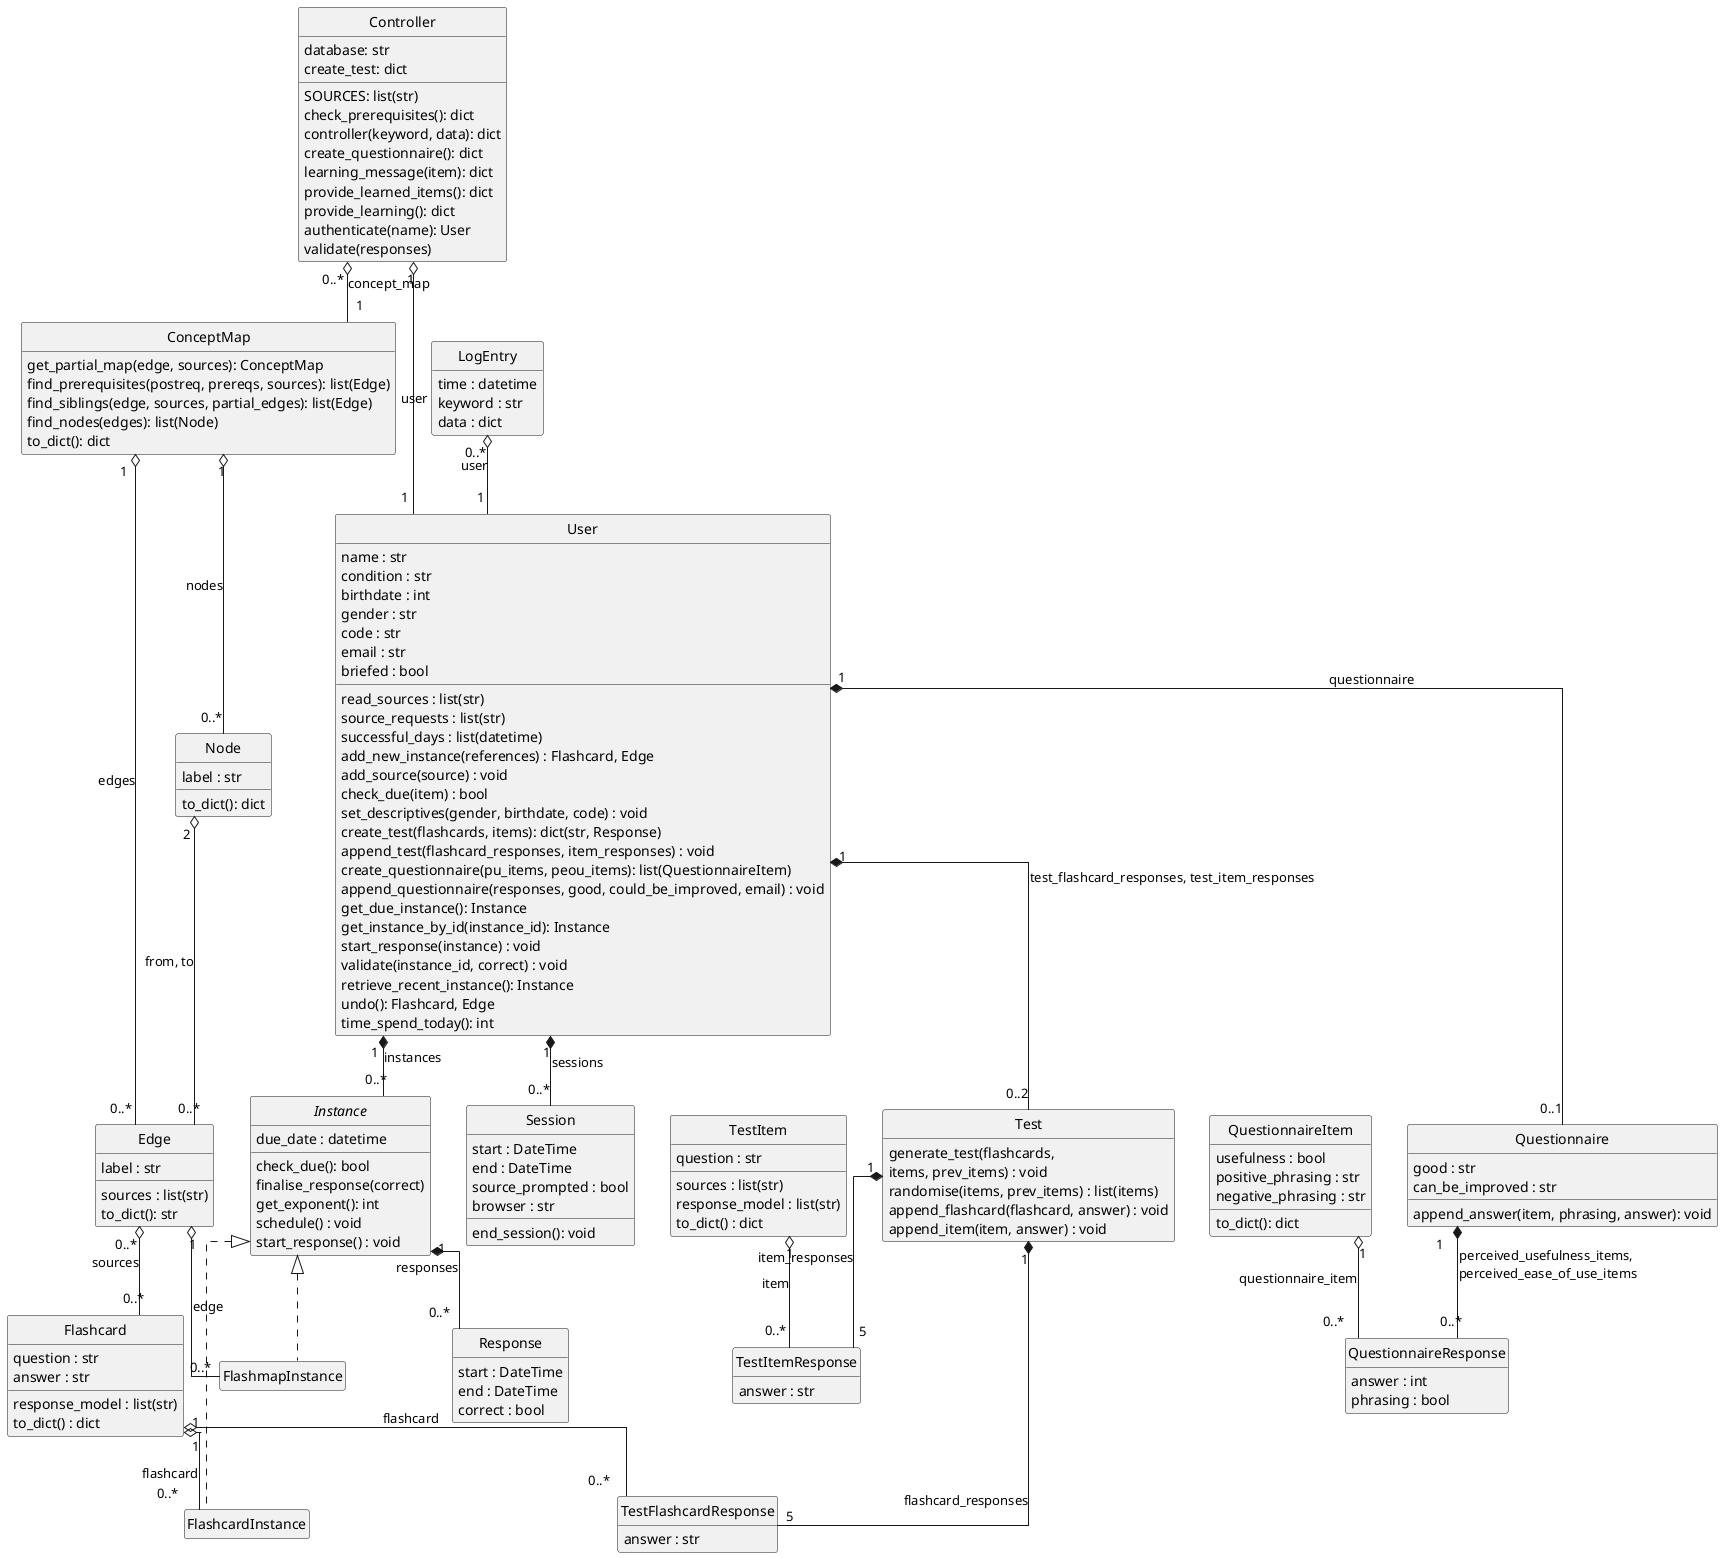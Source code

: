 @startuml
hide empty members
hide circle
skinparam linetype ortho

class Controller {
    database: str
    SOURCES: list(str)
    check_prerequisites(): dict
    controller(keyword, data): dict
    create_questionnaire(): dict
    create_test: dict
    learning_message(item): dict
    provide_learned_items(): dict
    provide_learning(): dict
    authenticate(name): User
    validate(responses) 
}

class ConceptMap {
    get_partial_map(edge, sources): ConceptMap
    find_prerequisites(postreq, prereqs, sources): list(Edge)
    find_siblings(edge, sources, partial_edges): list(Edge)
    find_nodes(edges): list(Node)
    to_dict(): dict
}

Controller "0..*" o-- "1" ConceptMap : concept_map

class Node {
    label : str
    to_dict(): dict
}

ConceptMap "1" o-- "0..*" Node : nodes

class Edge {
    label : str
    sources : list(str)
    to_dict(): str
}

ConceptMap "1" o-- "0..*" Edge : edges
Node "2" o-- "0..*" Edge : from, to

class Flashcard {
    question : str
    answer : str
    response_model : list(str)
    to_dict() : dict
}

Edge "0..*" o-- "0..*" Flashcard : sources 

class User {
    name : str
    condition : str
    birthdate : int
    read_sources : list(str)
    gender : str
    code : str
    email : str
    source_requests : list(str)
    successful_days : list(datetime)
    briefed : bool
    add_new_instance(references) : Flashcard, Edge
    add_source(source) : void
    check_due(item) : bool
    set_descriptives(gender, birthdate, code) : void
    create_test(flashcards, items): dict(str, Response)
    append_test(flashcard_responses, item_responses) : void
    create_questionnaire(pu_items, peou_items): list(QuestionnaireItem)
    append_questionnaire(responses, good, could_be_improved, email) : void
    get_due_instance(): Instance
    get_instance_by_id(instance_id): Instance
    start_response(instance) : void
    validate(instance_id, correct) : void
    retrieve_recent_instance(): Instance
    undo(): Flashcard, Edge
    time_spend_today(): int
}

Controller "1" o-- "1" User : user

class LogEntry {
    time : datetime
    keyword : str
    data : dict
}

LogEntry "0..*" o-- "1" User : user

class Test {
    generate_test(flashcards,\nitems, prev_items) : void
    randomise(items, prev_items) : list(items)
    append_flashcard(flashcard, answer) : void
    append_item(item, answer) : void
}

User "1" *-- "0..2" Test : test_flashcard_responses, test_item_responses

class TestItem {
    question : str
    sources : list(str)
    response_model : list(str)
    to_dict() : dict
}


class TestItemResponse {
    answer : str
}

Test "1" *-- "5" TestItemResponse : item_responses
TestItem "1" o-- "0..*" TestItemResponse : item

class TestFlashcardResponse {
    answer : str
}

Test "1" *-- "5" TestFlashcardResponse: flashcard_responses
Flashcard "1" o-- "0..*" TestFlashcardResponse : flashcard

class QuestionnaireItem {
    usefulness : bool
    positive_phrasing : str
    negative_phrasing : str
    to_dict(): dict
}

class Questionnaire {
    good : str
    can_be_improved : str
    append_answer(item, phrasing, answer): void
}
    
User "1" *-- "0..1" Questionnaire : questionnaire

class QuestionnaireResponse {
    answer : int
    phrasing : bool
}

Questionnaire "1" *-- "0..*" QuestionnaireResponse : perceived_usefulness_items, \nperceived_ease_of_use_items
QuestionnaireItem "1" o-- "0..*" QuestionnaireResponse : questionnaire_item

abstract class Instance {
    due_date : datetime
    check_due(): bool
    finalise_response(correct)
    get_exponent(): int
    schedule() : void
    start_response() : void
}

User "1" *-- "0..*" Instance : instances

class FlashcardInstance

Instance <|.. FlashcardInstance
Flashcard "1" o-- "0..*" FlashcardInstance : flashcard

class FlashmapInstance

Instance <|.. FlashmapInstance
Edge "1" o-- "0..*" FlashmapInstance : edge

class Response {
    start : DateTime
    end : DateTime
    correct : bool
}

Instance "1" *-- "0..*" Response : responses

class Session {
    start : DateTime
    end : DateTime
    source_prompted : bool
    browser : str
    end_session(): void
}

User "1" *-- "0..*" Session : sessions

@enduml
